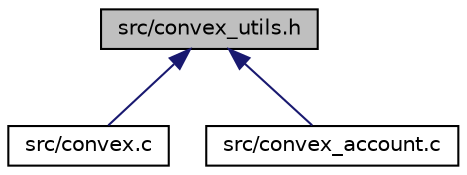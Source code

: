 digraph "src/convex_utils.h"
{
 // LATEX_PDF_SIZE
  edge [fontname="Helvetica",fontsize="10",labelfontname="Helvetica",labelfontsize="10"];
  node [fontname="Helvetica",fontsize="10",shape=record];
  Node1 [label="src/convex_utils.h",height=0.2,width=0.4,color="black", fillcolor="grey75", style="filled", fontcolor="black",tooltip=" "];
  Node1 -> Node2 [dir="back",color="midnightblue",fontsize="10",style="solid",fontname="Helvetica"];
  Node2 [label="src/convex.c",height=0.2,width=0.4,color="black", fillcolor="white", style="filled",URL="$convex_8c.html",tooltip=" "];
  Node1 -> Node3 [dir="back",color="midnightblue",fontsize="10",style="solid",fontname="Helvetica"];
  Node3 [label="src/convex_account.c",height=0.2,width=0.4,color="black", fillcolor="white", style="filled",URL="$convex__account_8c.html",tooltip=" "];
}
